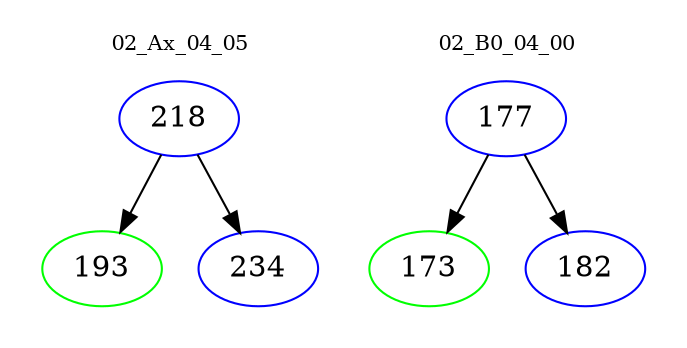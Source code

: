 digraph{
subgraph cluster_0 {
color = white
label = "02_Ax_04_05";
fontsize=10;
T0_218 [label="218", color="blue"]
T0_218 -> T0_193 [color="black"]
T0_193 [label="193", color="green"]
T0_218 -> T0_234 [color="black"]
T0_234 [label="234", color="blue"]
}
subgraph cluster_1 {
color = white
label = "02_B0_04_00";
fontsize=10;
T1_177 [label="177", color="blue"]
T1_177 -> T1_173 [color="black"]
T1_173 [label="173", color="green"]
T1_177 -> T1_182 [color="black"]
T1_182 [label="182", color="blue"]
}
}
